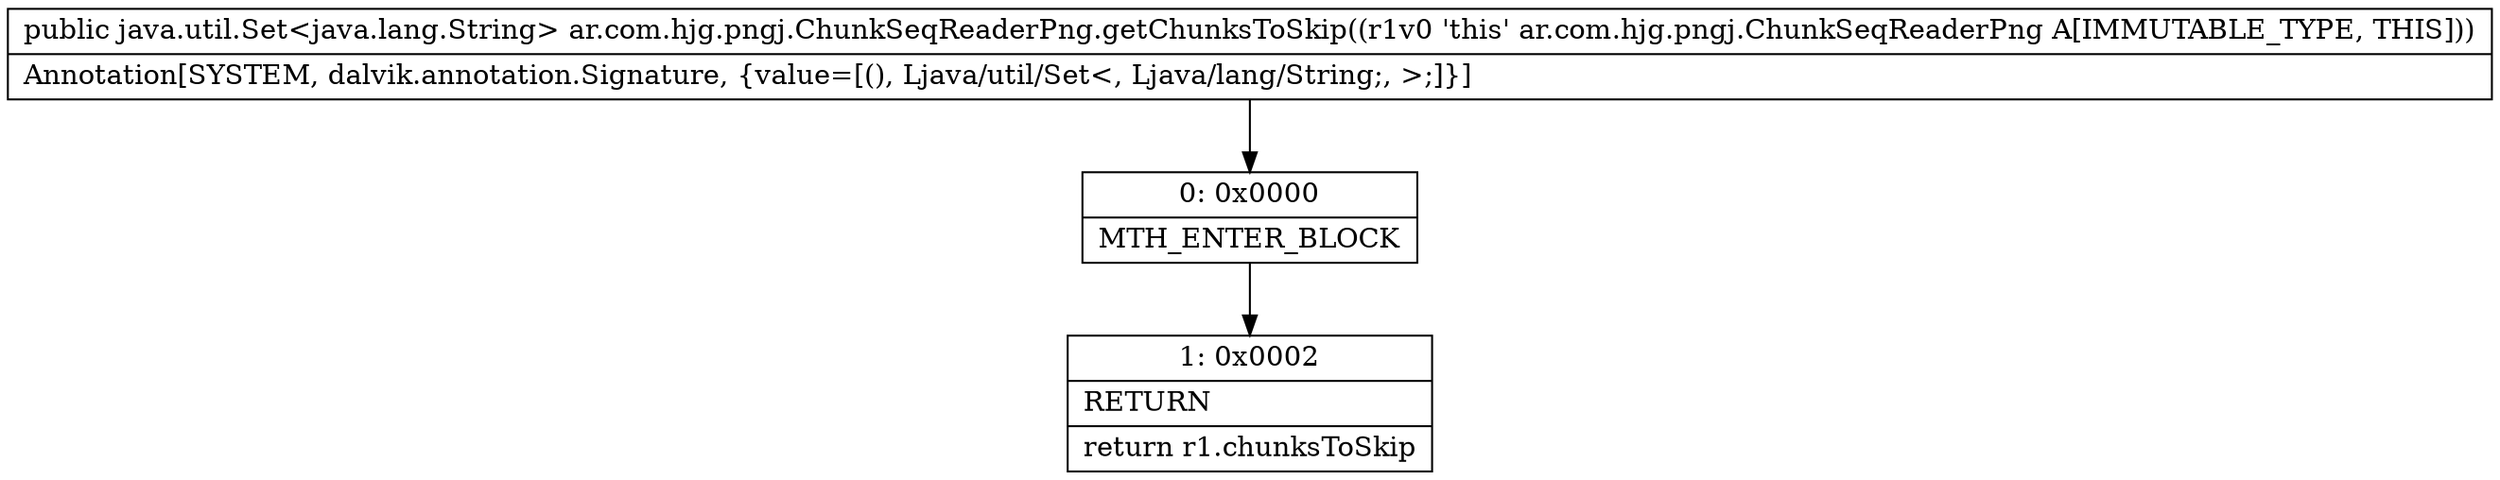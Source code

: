 digraph "CFG forar.com.hjg.pngj.ChunkSeqReaderPng.getChunksToSkip()Ljava\/util\/Set;" {
Node_0 [shape=record,label="{0\:\ 0x0000|MTH_ENTER_BLOCK\l}"];
Node_1 [shape=record,label="{1\:\ 0x0002|RETURN\l|return r1.chunksToSkip\l}"];
MethodNode[shape=record,label="{public java.util.Set\<java.lang.String\> ar.com.hjg.pngj.ChunkSeqReaderPng.getChunksToSkip((r1v0 'this' ar.com.hjg.pngj.ChunkSeqReaderPng A[IMMUTABLE_TYPE, THIS]))  | Annotation[SYSTEM, dalvik.annotation.Signature, \{value=[(), Ljava\/util\/Set\<, Ljava\/lang\/String;, \>;]\}]\l}"];
MethodNode -> Node_0;
Node_0 -> Node_1;
}

